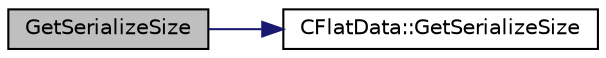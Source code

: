 digraph "GetSerializeSize"
{
  edge [fontname="Helvetica",fontsize="10",labelfontname="Helvetica",labelfontsize="10"];
  node [fontname="Helvetica",fontsize="10",shape=record];
  rankdir="LR";
  Node67 [label="GetSerializeSize",height=0.2,width=0.4,color="black", fillcolor="grey75", style="filled", fontcolor="black"];
  Node67 -> Node68 [color="midnightblue",fontsize="10",style="solid",fontname="Helvetica"];
  Node68 [label="CFlatData::GetSerializeSize",height=0.2,width=0.4,color="black", fillcolor="white", style="filled",URL="$d8/d4d/class_c_flat_data.html#ae47ed62d67cc6d923d6c8f9dde7a940c"];
}
